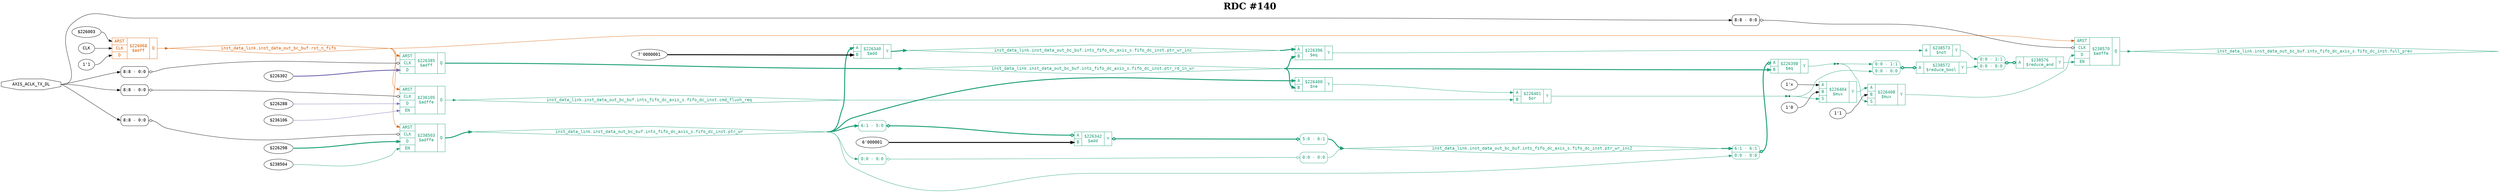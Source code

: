 digraph "spacefibre_light_top" {
label=<<b>RDC #140</b>>;
labelloc="t"
fontsize="30"
node ["fontname"="Courier"]
edge ["fontname"="Courier"]
rankdir="LR";
remincross=true;
n10 [ shape=octagon, label="AXIS_ACLK_TX_DL", color="black", fontcolor="black", href="/src/ip_spacefibre_light_top/spacefibre_light_top.vhd#58" ];
n11 [ shape=diamond, label="inst_data_link.inst_data_out_bc_buf.ints_fifo_dc_axis_s.fifo_dc_inst.cmd_flush_req", colorscheme="dark28", color="1", fontcolor="1", href="/src/ip/fifo_dc/fifo_dc.vhd#111" ];
n12 [ shape=diamond, label="inst_data_link.inst_data_out_bc_buf.ints_fifo_dc_axis_s.fifo_dc_inst.full_prev", colorscheme="dark28", color="1", fontcolor="1", href="/src/ip/fifo_dc/fifo_dc.vhd#128" ];
n13 [ shape=diamond, label="inst_data_link.inst_data_out_bc_buf.ints_fifo_dc_axis_s.fifo_dc_inst.ptr_rd_in_wr", colorscheme="dark28", color="1", fontcolor="1", href="/src/ip/fifo_dc/fifo_dc.vhd#106" ];
n14 [ shape=diamond, label="inst_data_link.inst_data_out_bc_buf.ints_fifo_dc_axis_s.fifo_dc_inst.ptr_wr", colorscheme="dark28", color="1", fontcolor="1", href="/src/ip/fifo_dc/fifo_dc.vhd#94" ];
n15 [ shape=diamond, label="inst_data_link.inst_data_out_bc_buf.ints_fifo_dc_axis_s.fifo_dc_inst.ptr_wr_inc", colorscheme="dark28", color="1", fontcolor="1", href="/src/ip/fifo_dc/fifo_dc.vhd#95" ];
n16 [ shape=diamond, label="inst_data_link.inst_data_out_bc_buf.ints_fifo_dc_axis_s.fifo_dc_inst.ptr_wr_inc2", colorscheme="dark28", color="1", fontcolor="1", href="/src/ip/fifo_dc/fifo_dc.vhd#96" ];
n17 [ shape=diamond, label="inst_data_link.inst_data_out_bc_buf.rst_n_fifo", colorscheme="dark28", color="2", fontcolor="2", href="/src/module_data_link/data_out_bc_buf.vhd#118" ];
{ rank="source"; n10;}
{ rank="sink";}
v1 [ label="$226288" ];
v2 [ label="$236106" ];
c23 [ shape=record, label="{{<p18> ARST|<p19> CLK|<p20> D|<p21> EN}|$236105\n$adffe|{<p22> Q}}", colorscheme="dark28", color="1", fontcolor="1" , href="/src/ip/fifo_dc/fifo_dc.vhd#440"  ];
x0 [ shape=record, style=rounded, label="<s0> 8:8 - 0:0 ", color="black", fontcolor="black" ];
x0:e -> c23:p19:w [arrowhead=odiamond, arrowtail=odiamond, dir=both, color="black", fontcolor="black", label=""];
v4 [ label="$226298" ];
v5 [ label="$238504" ];
c24 [ shape=record, label="{{<p18> ARST|<p19> CLK|<p20> D|<p21> EN}|$238503\n$adffe|{<p22> Q}}", colorscheme="dark28", color="1", fontcolor="1" , href="/src/ip/fifo_dc/fifo_dc.vhd#199"  ];
x3 [ shape=record, style=rounded, label="<s0> 8:8 - 0:0 ", color="black", fontcolor="black" ];
x3:e -> c24:p19:w [arrowhead=odiamond, arrowtail=odiamond, dir=both, color="black", fontcolor="black", label=""];
c25 [ shape=record, label="{{<p18> ARST|<p19> CLK|<p20> D|<p21> EN}|$238570\n$adffe|{<p22> Q}}", colorscheme="dark28", color="1", fontcolor="1" , href="/src/ip/fifo_dc/fifo_dc.vhd#256"  ];
x6 [ shape=record, style=rounded, label="<s0> 8:8 - 0:0 ", color="black", fontcolor="black" ];
x6:e -> c25:p19:w [arrowhead=odiamond, arrowtail=odiamond, dir=both, color="black", fontcolor="black", label=""];
c28 [ shape=record, label="{{<p26> A}|$238572\n$reduce_bool|{<p27> Y}}", colorscheme="dark28", color="1", fontcolor="1" ];
x7 [ shape=record, style=rounded, label="<s1> 0:0 - 1:1 |<s0> 0:0 - 0:0 ", colorscheme="dark28", color="1", fontcolor="1" ];
x7:e -> c28:p26:w [arrowhead=odiamond, arrowtail=odiamond, dir=both, colorscheme="dark28", color="1", fontcolor="1", style="setlinewidth(3)", label=""];
c29 [ shape=record, label="{{<p26> A}|$238573\n$not|{<p27> Y}}", colorscheme="dark28", color="1", fontcolor="1" ];
c30 [ shape=record, label="{{<p26> A}|$238576\n$reduce_and|{<p27> Y}}", colorscheme="dark28", color="1", fontcolor="1" ];
x8 [ shape=record, style=rounded, label="<s1> 0:0 - 1:1 |<s0> 0:0 - 0:0 ", colorscheme="dark28", color="1", fontcolor="1" ];
x8:e -> c30:p26:w [arrowhead=odiamond, arrowtail=odiamond, dir=both, colorscheme="dark28", color="1", fontcolor="1", style="setlinewidth(3)", label=""];
v9 [ label="$226003" ];
v10 [ label="CLK" ];
v11 [ label="1'1" ];
c31 [ shape=record, label="{{<p18> ARST|<p19> CLK|<p20> D}|$226068\n$adff|{<p22> Q}}", colorscheme="dark28", color="2", fontcolor="2" , href="/src/module_data_link/data_out_bc_buf.vhd#172"  ];
v12 [ label="7'0000001" ];
c33 [ shape=record, label="{{<p26> A|<p32> B}|$226340\n$add|{<p27> Y}}", colorscheme="dark28", color="1", fontcolor="1" , href="/src/ip/fifo_dc/fifo_dc.vhd#170"  ];
v14 [ label="6'000001" ];
c34 [ shape=record, label="{{<p26> A|<p32> B}|$226342\n$add|{<p27> Y}}", colorscheme="dark28", color="1", fontcolor="1" , href="/src/ip/fifo_dc/fifo_dc.vhd#171"  ];
x13 [ shape=record, style=rounded, label="<s0> 6:1 - 5:0 ", colorscheme="dark28", color="1", fontcolor="1" ];
x13:e -> c34:p26:w [arrowhead=odiamond, arrowtail=odiamond, dir=both, colorscheme="dark28", color="1", fontcolor="1", style="setlinewidth(3)", label=""];
x15 [ shape=record, style=rounded, label="<s0> 5:0 - 6:1 ", colorscheme="dark28", color="1", fontcolor="1" ];
c34:p27:e -> x15:w [arrowhead=odiamond, arrowtail=odiamond, dir=both, colorscheme="dark28", color="1", fontcolor="1", style="setlinewidth(3)", label=""];
c35 [ shape=record, label="{{<p26> A|<p32> B}|$226396\n$eq|{<p27> Y}}", colorscheme="dark28", color="1", fontcolor="1" , href="/src/ip/fifo_dc/fifo_dc.vhd#262"  ];
c36 [ shape=record, label="{{<p26> A|<p32> B}|$226398\n$eq|{<p27> Y}}", colorscheme="dark28", color="1", fontcolor="1" , href="/src/ip/fifo_dc/fifo_dc.vhd#264"  ];
x16 [ shape=record, style=rounded, label="<s1> 6:1 - 6:1 |<s0> 0:0 - 0:0 ", colorscheme="dark28", color="1", fontcolor="1" ];
x16:e -> c36:p26:w [arrowhead=odiamond, arrowtail=odiamond, dir=both, colorscheme="dark28", color="1", fontcolor="1", style="setlinewidth(3)", label=""];
c37 [ shape=record, label="{{<p26> A|<p32> B}|$226401\n$or|{<p27> Y}}", colorscheme="dark28", color="1", fontcolor="1" , href="/src/ip/fifo_dc/fifo_dc.vhd#266"  ];
v17 [ label="1'x" ];
v18 [ label="1'0" ];
c39 [ shape=record, label="{{<p26> A|<p32> B|<p38> S}|$226404\n$mux|{<p27> Y}}", colorscheme="dark28", color="1", fontcolor="1" , href="/src/ip/fifo_dc/fifo_dc.vhd#262"  ];
v19 [ label="1'1" ];
c40 [ shape=record, label="{{<p26> A|<p32> B|<p38> S}|$226408\n$mux|{<p27> Y}}", colorscheme="dark28", color="1", fontcolor="1" , href="/src/ip/fifo_dc/fifo_dc.vhd#262"  ];
c41 [ shape=record, label="{{<p26> A|<p32> B}|$226400\n$ne|{<p27> Y}}", colorscheme="dark28", color="1", fontcolor="1" , href="/src/ip/fifo_dc/fifo_dc.vhd#266"  ];
v21 [ label="$226302" ];
c42 [ shape=record, label="{{<p18> ARST|<p19> CLK|<p20> D}|$226385\n$adff|{<p22> Q}}", colorscheme="dark28", color="1", fontcolor="1" , href="/src/ip/fifo_dc/fifo_dc.vhd#222"  ];
x20 [ shape=record, style=rounded, label="<s0> 8:8 - 0:0 ", color="black", fontcolor="black" ];
x20:e -> c42:p19:w [arrowhead=odiamond, arrowtail=odiamond, dir=both, color="black", fontcolor="black", label=""];
x22 [ shape=record, style=rounded, label="<s0> 0:0 - 0:0 ", colorscheme="dark28", color="1", fontcolor="1" ];
x23 [ shape=record, style=rounded, label="<s0> 0:0 - 0:0 ", colorscheme="dark28", color="1", fontcolor="1" ];
x22:e -> x23:w [arrowhead=odiamond, arrowtail=odiamond, dir=both, colorscheme="dark28", color="1", fontcolor="1", label=""];
c28:p27:e -> x8:s0:w [colorscheme="dark28", color="1", fontcolor="1", label=""];
n10:e -> x0:s0:w [color="black", fontcolor="black", label=""];
n10:e -> x20:s0:w [color="black", fontcolor="black", label=""];
n10:e -> x3:s0:w [color="black", fontcolor="black", label=""];
n10:e -> x6:s0:w [color="black", fontcolor="black", label=""];
c23:p22:e -> n11:w [colorscheme="dark28", color="1", fontcolor="1", label=""];
n11:e -> c37:p32:w [colorscheme="dark28", color="1", fontcolor="1", label=""];
c25:p22:e -> n12:w [colorscheme="dark28", color="1", fontcolor="1", label=""];
c42:p22:e -> n13:w [colorscheme="dark28", color="1", fontcolor="1", style="setlinewidth(3)", label=""];
n13:e -> c35:p32:w [colorscheme="dark28", color="1", fontcolor="1", style="setlinewidth(3)", label=""];
n13:e -> c36:p32:w [colorscheme="dark28", color="1", fontcolor="1", style="setlinewidth(3)", label=""];
n13:e -> c41:p32:w [colorscheme="dark28", color="1", fontcolor="1", style="setlinewidth(3)", label=""];
c24:p22:e -> n14:w [colorscheme="dark28", color="1", fontcolor="1", style="setlinewidth(3)", label=""];
n14:e -> c33:p26:w [colorscheme="dark28", color="1", fontcolor="1", style="setlinewidth(3)", label=""];
n14:e -> c41:p26:w [colorscheme="dark28", color="1", fontcolor="1", style="setlinewidth(3)", label=""];
n14:e -> x13:s0:w [colorscheme="dark28", color="1", fontcolor="1", style="setlinewidth(3)", label=""];
n14:e -> x16:s0:w [colorscheme="dark28", color="1", fontcolor="1", label=""];
n14:e -> x22:s0:w [colorscheme="dark28", color="1", fontcolor="1", label=""];
c33:p27:e -> n15:w [colorscheme="dark28", color="1", fontcolor="1", style="setlinewidth(3)", label=""];
n15:e -> c35:p26:w [colorscheme="dark28", color="1", fontcolor="1", style="setlinewidth(3)", label=""];
x15:s0:e -> n16:w [colorscheme="dark28", color="1", fontcolor="1", style="setlinewidth(3)", label=""];
x23:s0:e -> n16:w [colorscheme="dark28", color="1", fontcolor="1", label=""];
n16:e -> x16:s1:w [colorscheme="dark28", color="1", fontcolor="1", style="setlinewidth(3)", label=""];
c31:p22:e -> n17:w [colorscheme="dark28", color="2", fontcolor="2", label=""];
n17:e -> c23:p18:w [colorscheme="dark28", color="2", fontcolor="2", label=""];
n17:e -> c24:p18:w [colorscheme="dark28", color="2", fontcolor="2", label=""];
n17:e -> c25:p18:w [colorscheme="dark28", color="2", fontcolor="2", label=""];
n17:e -> c42:p18:w [colorscheme="dark28", color="2", fontcolor="2", label=""];
c30:p27:e -> c25:p21:w [colorscheme="dark28", color="1", fontcolor="1", label=""];
c29:p27:e -> x8:s1:w [colorscheme="dark28", color="1", fontcolor="1", label=""];
c35:p27:e -> c29:p26:w [colorscheme="dark28", color="1", fontcolor="1", label=""];
n5 [ shape=point ];
c36:p27:e -> n5:w [colorscheme="dark28", color="1", fontcolor="1", label=""];
n5:e -> c40:p38:w [colorscheme="dark28", color="1", fontcolor="1", label=""];
n5:e -> x7:s1:w [colorscheme="dark28", color="1", fontcolor="1", label=""];
c41:p27:e -> c37:p26:w [colorscheme="dark28", color="1", fontcolor="1", label=""];
n7 [ shape=point ];
c37:p27:e -> n7:w [colorscheme="dark28", color="1", fontcolor="1", label=""];
n7:e -> c39:p38:w [colorscheme="dark28", color="1", fontcolor="1", label=""];
n7:e -> x7:s0:w [colorscheme="dark28", color="1", fontcolor="1", label=""];
c39:p27:e -> c40:p26:w [colorscheme="dark28", color="1", fontcolor="1", label=""];
c40:p27:e -> c25:p20:w [colorscheme="dark28", color="1", fontcolor="1", label=""];
v1:e -> c23:p20:w [colorscheme="dark28", color="3", fontcolor="3", label=""];
v10:e -> c31:p19:w [color="black", fontcolor="black", label=""];
v11:e -> c31:p20:w [color="black", fontcolor="black", label=""];
v12:e -> c33:p32:w [color="black", fontcolor="black", style="setlinewidth(3)", label=""];
v14:e -> c34:p32:w [color="black", fontcolor="black", style="setlinewidth(3)", label=""];
v17:e -> c39:p26:w [color="black", fontcolor="black", label=""];
v18:e -> c39:p32:w [color="black", fontcolor="black", label=""];
v19:e -> c40:p32:w [color="black", fontcolor="black", label=""];
v2:e -> c23:p21:w [colorscheme="dark28", color="3", fontcolor="3", label=""];
v21:e -> c42:p20:w [colorscheme="dark28", color="3", fontcolor="3", style="setlinewidth(3)", label=""];
v4:e -> c24:p20:w [colorscheme="dark28", color="1", fontcolor="1", style="setlinewidth(3)", label=""];
v5:e -> c24:p21:w [colorscheme="dark28", color="1", fontcolor="1", label=""];
v9:e -> c31:p18:w [color="black", fontcolor="black", label=""];
}
